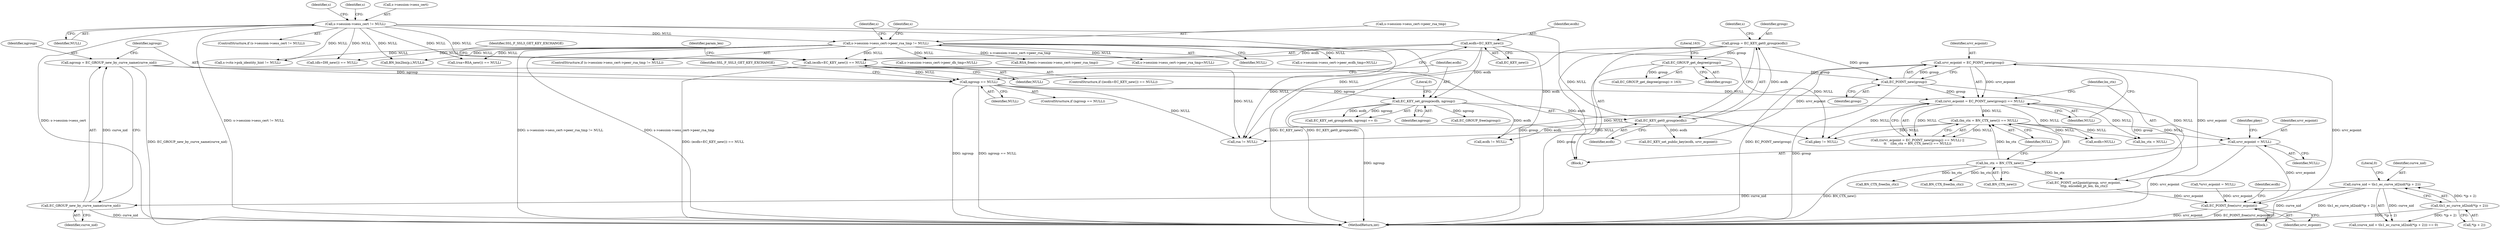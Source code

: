 digraph "0_openssl_b15f8769644b00ef7283521593360b7b2135cb63@pointer" {
"1001408" [label="(Call,srvr_ecpoint = NULL)"];
"1001294" [label="(Call,(srvr_ecpoint = EC_POINT_new(group)) == NULL)"];
"1001295" [label="(Call,srvr_ecpoint = EC_POINT_new(group))"];
"1001297" [label="(Call,EC_POINT_new(group))"];
"1001278" [label="(Call,EC_GROUP_get_degree(group))"];
"1001263" [label="(Call,group = EC_KEY_get0_group(ecdh))"];
"1001265" [label="(Call,EC_KEY_get0_group(ecdh))"];
"1001252" [label="(Call,EC_KEY_set_group(ecdh, ngroup))"];
"1001187" [label="(Call,ecdh=EC_KEY_new())"];
"1001242" [label="(Call,ngroup == NULL)"];
"1001237" [label="(Call,ngroup = EC_GROUP_new_by_curve_name(curve_nid))"];
"1001239" [label="(Call,EC_GROUP_new_by_curve_name(curve_nid))"];
"1001221" [label="(Call,curve_nid = tls1_ec_curve_id2nid(*(p + 2)))"];
"1001223" [label="(Call,tls1_ec_curve_id2nid(*(p + 2)))"];
"1001186" [label="(Call,(ecdh=EC_KEY_new()) == NULL)"];
"1000298" [label="(Call,s->session->sess_cert->peer_rsa_tmp != NULL)"];
"1000289" [label="(Call,s->session->sess_cert != NULL)"];
"1001300" [label="(Call,(bn_ctx = BN_CTX_new()) == NULL)"];
"1001301" [label="(Call,bn_ctx = BN_CTX_new())"];
"1001757" [label="(Call,EC_POINT_free(srvr_ecpoint))"];
"1000465" [label="(Call,s->ctx->psk_identity_hint != NULL)"];
"1001223" [label="(Call,tls1_ec_curve_id2nid(*(p + 2)))"];
"1001222" [label="(Identifier,curve_nid)"];
"1001187" [label="(Call,ecdh=EC_KEY_new())"];
"1001242" [label="(Call,ngroup == NULL)"];
"1001193" [label="(Identifier,SSL_F_SSL3_GET_KEY_EXCHANGE)"];
"1001298" [label="(Identifier,group)"];
"1001293" [label="(Call,((srvr_ecpoint = EC_POINT_new(group)) == NULL) ||\n\t\t    ((bn_ctx = BN_CTX_new()) == NULL))"];
"1001755" [label="(Call,BN_CTX_free(bn_ctx))"];
"1001295" [label="(Call,srvr_ecpoint = EC_POINT_new(group))"];
"1001188" [label="(Identifier,ecdh)"];
"1001221" [label="(Call,curve_nid = tls1_ec_curve_id2nid(*(p + 2)))"];
"1000297" [label="(ControlStructure,if (s->session->sess_cert->peer_rsa_tmp != NULL))"];
"1000342" [label="(Call,s->session->sess_cert->peer_dh_tmp=NULL)"];
"1001757" [label="(Call,EC_POINT_free(srvr_ecpoint))"];
"1001398" [label="(Call,ecdh=NULL)"];
"1001224" [label="(Call,*(p + 2))"];
"1000551" [label="(Call,BN_bin2bn(p,i,NULL))"];
"1001304" [label="(Identifier,NULL)"];
"1001771" [label="(MethodReturn,int)"];
"1001410" [label="(Identifier,NULL)"];
"1000302" [label="(Identifier,s)"];
"1001253" [label="(Identifier,ecdh)"];
"1001189" [label="(Call,EC_KEY_new())"];
"1001296" [label="(Identifier,srvr_ecpoint)"];
"1000312" [label="(Identifier,s)"];
"1001251" [label="(Call,EC_KEY_set_group(ecdh, ngroup) == 0)"];
"1001403" [label="(Call,bn_ctx = NULL)"];
"1001261" [label="(Call,EC_GROUP_free(ngroup))"];
"1001279" [label="(Identifier,group)"];
"1001408" [label="(Call,srvr_ecpoint = NULL)"];
"1001264" [label="(Identifier,group)"];
"1001190" [label="(Identifier,NULL)"];
"1000936" [label="(Call,(dh=DH_new()) == NULL)"];
"1000298" [label="(Call,s->session->sess_cert->peer_rsa_tmp != NULL)"];
"1000128" [label="(Block,)"];
"1001228" [label="(Literal,0)"];
"1000295" [label="(Identifier,NULL)"];
"1001238" [label="(Identifier,ngroup)"];
"1001244" [label="(Identifier,NULL)"];
"1001401" [label="(Call,BN_CTX_free(bn_ctx))"];
"1001266" [label="(Identifier,ecdh)"];
"1001278" [label="(Call,EC_GROUP_get_degree(group))"];
"1001299" [label="(Identifier,NULL)"];
"1001325" [label="(Call,EC_POINT_oct2point(group, srvr_ecpoint, \n\t\t\tp, encoded_pt_len, bn_ctx))"];
"1001182" [label="(Block,)"];
"1001255" [label="(Literal,0)"];
"1000308" [label="(Call,RSA_free(s->session->sess_cert->peer_rsa_tmp))"];
"1001273" [label="(Identifier,s)"];
"1001237" [label="(Call,ngroup = EC_GROUP_new_by_curve_name(curve_nid))"];
"1000382" [label="(Identifier,s)"];
"1001423" [label="(Call,pkey != NULL)"];
"1001744" [label="(Call,rsa != NULL)"];
"1001186" [label="(Call,(ecdh=EC_KEY_new()) == NULL)"];
"1001424" [label="(Identifier,pkey)"];
"1001240" [label="(Identifier,curve_nid)"];
"1001185" [label="(ControlStructure,if ((ecdh=EC_KEY_new()) == NULL))"];
"1000780" [label="(Call,(rsa=RSA_new()) == NULL)"];
"1001294" [label="(Call,(srvr_ecpoint = EC_POINT_new(group)) == NULL)"];
"1000329" [label="(Identifier,s)"];
"1001758" [label="(Identifier,srvr_ecpoint)"];
"1000167" [label="(Call,*srvr_ecpoint = NULL)"];
"1001239" [label="(Call,EC_GROUP_new_by_curve_name(curve_nid))"];
"1001303" [label="(Call,BN_CTX_new())"];
"1000289" [label="(Call,s->session->sess_cert != NULL)"];
"1001760" [label="(Call,ecdh != NULL)"];
"1000299" [label="(Call,s->session->sess_cert->peer_rsa_tmp)"];
"1001254" [label="(Identifier,ngroup)"];
"1001241" [label="(ControlStructure,if (ngroup == NULL))"];
"1001297" [label="(Call,EC_POINT_new(group))"];
"1000316" [label="(Call,s->session->sess_cert->peer_rsa_tmp=NULL)"];
"1001220" [label="(Call,(curve_nid = tls1_ec_curve_id2nid(*(p + 2))) == 0)"];
"1001761" [label="(Identifier,ecdh)"];
"1001277" [label="(Call,EC_GROUP_get_degree(group) > 163)"];
"1001280" [label="(Literal,163)"];
"1000290" [label="(Call,s->session->sess_cert)"];
"1001301" [label="(Call,bn_ctx = BN_CTX_new())"];
"1001265" [label="(Call,EC_KEY_get0_group(ecdh))"];
"1001252" [label="(Call,EC_KEY_set_group(ecdh, ngroup))"];
"1001247" [label="(Identifier,SSL_F_SSL3_GET_KEY_EXCHANGE)"];
"1000306" [label="(Identifier,NULL)"];
"1001302" [label="(Identifier,bn_ctx)"];
"1001197" [label="(Identifier,param_len)"];
"1001300" [label="(Call,(bn_ctx = BN_CTX_new()) == NULL)"];
"1000288" [label="(ControlStructure,if (s->session->sess_cert != NULL))"];
"1001263" [label="(Call,group = EC_KEY_get0_group(ecdh))"];
"1001386" [label="(Call,EC_KEY_set_public_key(ecdh, srvr_ecpoint))"];
"1000368" [label="(Call,s->session->sess_cert->peer_ecdh_tmp=NULL)"];
"1001243" [label="(Identifier,ngroup)"];
"1001409" [label="(Identifier,srvr_ecpoint)"];
"1001408" -> "1001182"  [label="AST: "];
"1001408" -> "1001410"  [label="CFG: "];
"1001409" -> "1001408"  [label="AST: "];
"1001410" -> "1001408"  [label="AST: "];
"1001424" -> "1001408"  [label="CFG: "];
"1001408" -> "1001771"  [label="DDG: srvr_ecpoint"];
"1001294" -> "1001408"  [label="DDG: NULL"];
"1001300" -> "1001408"  [label="DDG: NULL"];
"1001408" -> "1001757"  [label="DDG: srvr_ecpoint"];
"1001294" -> "1001293"  [label="AST: "];
"1001294" -> "1001299"  [label="CFG: "];
"1001295" -> "1001294"  [label="AST: "];
"1001299" -> "1001294"  [label="AST: "];
"1001302" -> "1001294"  [label="CFG: "];
"1001293" -> "1001294"  [label="CFG: "];
"1001294" -> "1001293"  [label="DDG: NULL"];
"1001295" -> "1001294"  [label="DDG: srvr_ecpoint"];
"1001297" -> "1001294"  [label="DDG: group"];
"1001242" -> "1001294"  [label="DDG: NULL"];
"1001294" -> "1001300"  [label="DDG: NULL"];
"1001294" -> "1001398"  [label="DDG: NULL"];
"1001294" -> "1001403"  [label="DDG: NULL"];
"1001294" -> "1001423"  [label="DDG: NULL"];
"1001294" -> "1001744"  [label="DDG: NULL"];
"1001295" -> "1001297"  [label="CFG: "];
"1001296" -> "1001295"  [label="AST: "];
"1001297" -> "1001295"  [label="AST: "];
"1001299" -> "1001295"  [label="CFG: "];
"1001295" -> "1001771"  [label="DDG: EC_POINT_new(group)"];
"1001297" -> "1001295"  [label="DDG: group"];
"1001295" -> "1001325"  [label="DDG: srvr_ecpoint"];
"1001295" -> "1001386"  [label="DDG: srvr_ecpoint"];
"1001295" -> "1001757"  [label="DDG: srvr_ecpoint"];
"1001297" -> "1001298"  [label="CFG: "];
"1001298" -> "1001297"  [label="AST: "];
"1001297" -> "1001771"  [label="DDG: group"];
"1001278" -> "1001297"  [label="DDG: group"];
"1001263" -> "1001297"  [label="DDG: group"];
"1001297" -> "1001325"  [label="DDG: group"];
"1001278" -> "1001277"  [label="AST: "];
"1001278" -> "1001279"  [label="CFG: "];
"1001279" -> "1001278"  [label="AST: "];
"1001280" -> "1001278"  [label="CFG: "];
"1001278" -> "1001771"  [label="DDG: group"];
"1001278" -> "1001277"  [label="DDG: group"];
"1001263" -> "1001278"  [label="DDG: group"];
"1001263" -> "1001182"  [label="AST: "];
"1001263" -> "1001265"  [label="CFG: "];
"1001264" -> "1001263"  [label="AST: "];
"1001265" -> "1001263"  [label="AST: "];
"1001273" -> "1001263"  [label="CFG: "];
"1001263" -> "1001771"  [label="DDG: EC_KEY_get0_group(ecdh)"];
"1001263" -> "1001771"  [label="DDG: group"];
"1001265" -> "1001263"  [label="DDG: ecdh"];
"1001265" -> "1001266"  [label="CFG: "];
"1001266" -> "1001265"  [label="AST: "];
"1001252" -> "1001265"  [label="DDG: ecdh"];
"1001265" -> "1001386"  [label="DDG: ecdh"];
"1001265" -> "1001760"  [label="DDG: ecdh"];
"1001252" -> "1001251"  [label="AST: "];
"1001252" -> "1001254"  [label="CFG: "];
"1001253" -> "1001252"  [label="AST: "];
"1001254" -> "1001252"  [label="AST: "];
"1001255" -> "1001252"  [label="CFG: "];
"1001252" -> "1001771"  [label="DDG: ngroup"];
"1001252" -> "1001251"  [label="DDG: ecdh"];
"1001252" -> "1001251"  [label="DDG: ngroup"];
"1001187" -> "1001252"  [label="DDG: ecdh"];
"1001242" -> "1001252"  [label="DDG: ngroup"];
"1001252" -> "1001261"  [label="DDG: ngroup"];
"1001252" -> "1001760"  [label="DDG: ecdh"];
"1001187" -> "1001186"  [label="AST: "];
"1001187" -> "1001189"  [label="CFG: "];
"1001188" -> "1001187"  [label="AST: "];
"1001189" -> "1001187"  [label="AST: "];
"1001190" -> "1001187"  [label="CFG: "];
"1001187" -> "1001771"  [label="DDG: EC_KEY_new()"];
"1001187" -> "1001186"  [label="DDG: ecdh"];
"1001187" -> "1001760"  [label="DDG: ecdh"];
"1001242" -> "1001241"  [label="AST: "];
"1001242" -> "1001244"  [label="CFG: "];
"1001243" -> "1001242"  [label="AST: "];
"1001244" -> "1001242"  [label="AST: "];
"1001247" -> "1001242"  [label="CFG: "];
"1001253" -> "1001242"  [label="CFG: "];
"1001242" -> "1001771"  [label="DDG: ngroup"];
"1001242" -> "1001771"  [label="DDG: ngroup == NULL"];
"1001237" -> "1001242"  [label="DDG: ngroup"];
"1001186" -> "1001242"  [label="DDG: NULL"];
"1001242" -> "1001744"  [label="DDG: NULL"];
"1001237" -> "1001182"  [label="AST: "];
"1001237" -> "1001239"  [label="CFG: "];
"1001238" -> "1001237"  [label="AST: "];
"1001239" -> "1001237"  [label="AST: "];
"1001243" -> "1001237"  [label="CFG: "];
"1001237" -> "1001771"  [label="DDG: EC_GROUP_new_by_curve_name(curve_nid)"];
"1001239" -> "1001237"  [label="DDG: curve_nid"];
"1001239" -> "1001240"  [label="CFG: "];
"1001240" -> "1001239"  [label="AST: "];
"1001239" -> "1001771"  [label="DDG: curve_nid"];
"1001221" -> "1001239"  [label="DDG: curve_nid"];
"1001221" -> "1001220"  [label="AST: "];
"1001221" -> "1001223"  [label="CFG: "];
"1001222" -> "1001221"  [label="AST: "];
"1001223" -> "1001221"  [label="AST: "];
"1001228" -> "1001221"  [label="CFG: "];
"1001221" -> "1001771"  [label="DDG: tls1_ec_curve_id2nid(*(p + 2))"];
"1001221" -> "1001771"  [label="DDG: curve_nid"];
"1001221" -> "1001220"  [label="DDG: curve_nid"];
"1001223" -> "1001221"  [label="DDG: *(p + 2)"];
"1001223" -> "1001224"  [label="CFG: "];
"1001224" -> "1001223"  [label="AST: "];
"1001223" -> "1001771"  [label="DDG: *(p + 2)"];
"1001223" -> "1001220"  [label="DDG: *(p + 2)"];
"1001186" -> "1001185"  [label="AST: "];
"1001186" -> "1001190"  [label="CFG: "];
"1001190" -> "1001186"  [label="AST: "];
"1001193" -> "1001186"  [label="CFG: "];
"1001197" -> "1001186"  [label="CFG: "];
"1001186" -> "1001771"  [label="DDG: (ecdh=EC_KEY_new()) == NULL"];
"1000298" -> "1001186"  [label="DDG: NULL"];
"1000289" -> "1001186"  [label="DDG: NULL"];
"1001186" -> "1001744"  [label="DDG: NULL"];
"1000298" -> "1000297"  [label="AST: "];
"1000298" -> "1000306"  [label="CFG: "];
"1000299" -> "1000298"  [label="AST: "];
"1000306" -> "1000298"  [label="AST: "];
"1000312" -> "1000298"  [label="CFG: "];
"1000329" -> "1000298"  [label="CFG: "];
"1000298" -> "1001771"  [label="DDG: s->session->sess_cert->peer_rsa_tmp != NULL"];
"1000298" -> "1001771"  [label="DDG: s->session->sess_cert->peer_rsa_tmp"];
"1000289" -> "1000298"  [label="DDG: NULL"];
"1000298" -> "1000308"  [label="DDG: s->session->sess_cert->peer_rsa_tmp"];
"1000298" -> "1000316"  [label="DDG: NULL"];
"1000298" -> "1000342"  [label="DDG: NULL"];
"1000298" -> "1000368"  [label="DDG: NULL"];
"1000298" -> "1000465"  [label="DDG: NULL"];
"1000298" -> "1000551"  [label="DDG: NULL"];
"1000298" -> "1000780"  [label="DDG: NULL"];
"1000298" -> "1000936"  [label="DDG: NULL"];
"1000298" -> "1001423"  [label="DDG: NULL"];
"1000298" -> "1001744"  [label="DDG: NULL"];
"1000289" -> "1000288"  [label="AST: "];
"1000289" -> "1000295"  [label="CFG: "];
"1000290" -> "1000289"  [label="AST: "];
"1000295" -> "1000289"  [label="AST: "];
"1000302" -> "1000289"  [label="CFG: "];
"1000382" -> "1000289"  [label="CFG: "];
"1000289" -> "1001771"  [label="DDG: s->session->sess_cert"];
"1000289" -> "1001771"  [label="DDG: s->session->sess_cert != NULL"];
"1000289" -> "1000465"  [label="DDG: NULL"];
"1000289" -> "1000551"  [label="DDG: NULL"];
"1000289" -> "1000780"  [label="DDG: NULL"];
"1000289" -> "1000936"  [label="DDG: NULL"];
"1000289" -> "1001423"  [label="DDG: NULL"];
"1000289" -> "1001744"  [label="DDG: NULL"];
"1001300" -> "1001293"  [label="AST: "];
"1001300" -> "1001304"  [label="CFG: "];
"1001301" -> "1001300"  [label="AST: "];
"1001304" -> "1001300"  [label="AST: "];
"1001293" -> "1001300"  [label="CFG: "];
"1001300" -> "1001293"  [label="DDG: NULL"];
"1001301" -> "1001300"  [label="DDG: bn_ctx"];
"1001300" -> "1001398"  [label="DDG: NULL"];
"1001300" -> "1001403"  [label="DDG: NULL"];
"1001300" -> "1001423"  [label="DDG: NULL"];
"1001300" -> "1001744"  [label="DDG: NULL"];
"1001301" -> "1001303"  [label="CFG: "];
"1001302" -> "1001301"  [label="AST: "];
"1001303" -> "1001301"  [label="AST: "];
"1001304" -> "1001301"  [label="CFG: "];
"1001301" -> "1001771"  [label="DDG: BN_CTX_new()"];
"1001301" -> "1001325"  [label="DDG: bn_ctx"];
"1001301" -> "1001401"  [label="DDG: bn_ctx"];
"1001301" -> "1001755"  [label="DDG: bn_ctx"];
"1001757" -> "1000128"  [label="AST: "];
"1001757" -> "1001758"  [label="CFG: "];
"1001758" -> "1001757"  [label="AST: "];
"1001761" -> "1001757"  [label="CFG: "];
"1001757" -> "1001771"  [label="DDG: srvr_ecpoint"];
"1001757" -> "1001771"  [label="DDG: EC_POINT_free(srvr_ecpoint)"];
"1000167" -> "1001757"  [label="DDG: srvr_ecpoint"];
"1001325" -> "1001757"  [label="DDG: srvr_ecpoint"];
}
